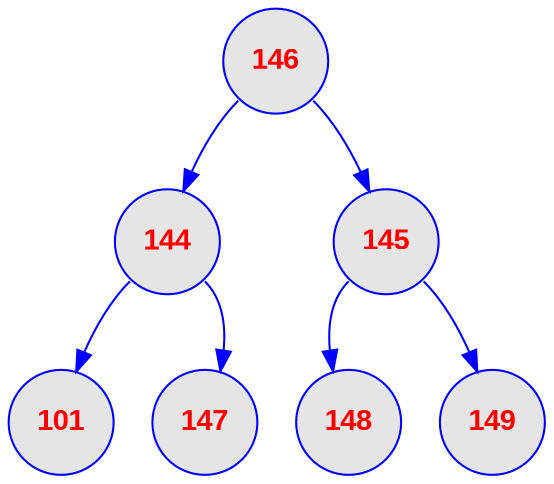 digraph tas {
	node [
		fontname  = "Arial bold" 
		fontsize  = "14"
		fontcolor = "red"
		style     = "rounded, filled"
		shape     = "circle"
		fillcolor = "grey90"
		color     = "blue"
		width     = "0.5"
	]

	edge [
		color     = "blue"
	]

	0 [label = "146"];
	0 [label = "146"];
	0:sw -> 1;
	1 [label = "144"];
	1 [label = "144"];
	1:sw -> 3;
	3 [label = "101"];
	1:se -> 4;
	4 [label = "147"];
	0:se -> 2;
	2 [label = "145"];
	2 [label = "145"];
	2:sw -> 5;
	5 [label = "148"];
	2:se -> 6;
	6 [label = "149"];
}

